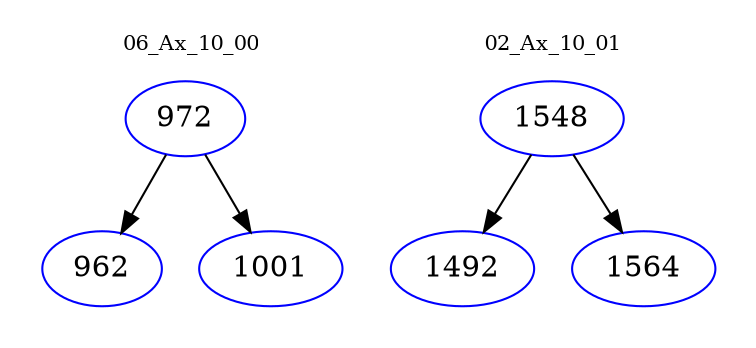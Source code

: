digraph{
subgraph cluster_0 {
color = white
label = "06_Ax_10_00";
fontsize=10;
T0_972 [label="972", color="blue"]
T0_972 -> T0_962 [color="black"]
T0_962 [label="962", color="blue"]
T0_972 -> T0_1001 [color="black"]
T0_1001 [label="1001", color="blue"]
}
subgraph cluster_1 {
color = white
label = "02_Ax_10_01";
fontsize=10;
T1_1548 [label="1548", color="blue"]
T1_1548 -> T1_1492 [color="black"]
T1_1492 [label="1492", color="blue"]
T1_1548 -> T1_1564 [color="black"]
T1_1564 [label="1564", color="blue"]
}
}
